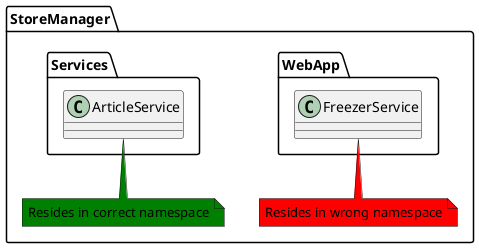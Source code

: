 @startuml
namespace StoreManager {

    namespace WebApp {
        class FreezerService{    
        }
    }
    note bottom #red: Resides in wrong namespace

    namespace Services {
        class ArticleService{    
        }
    }
    note bottom #green: Resides in correct namespace
}
@enduml